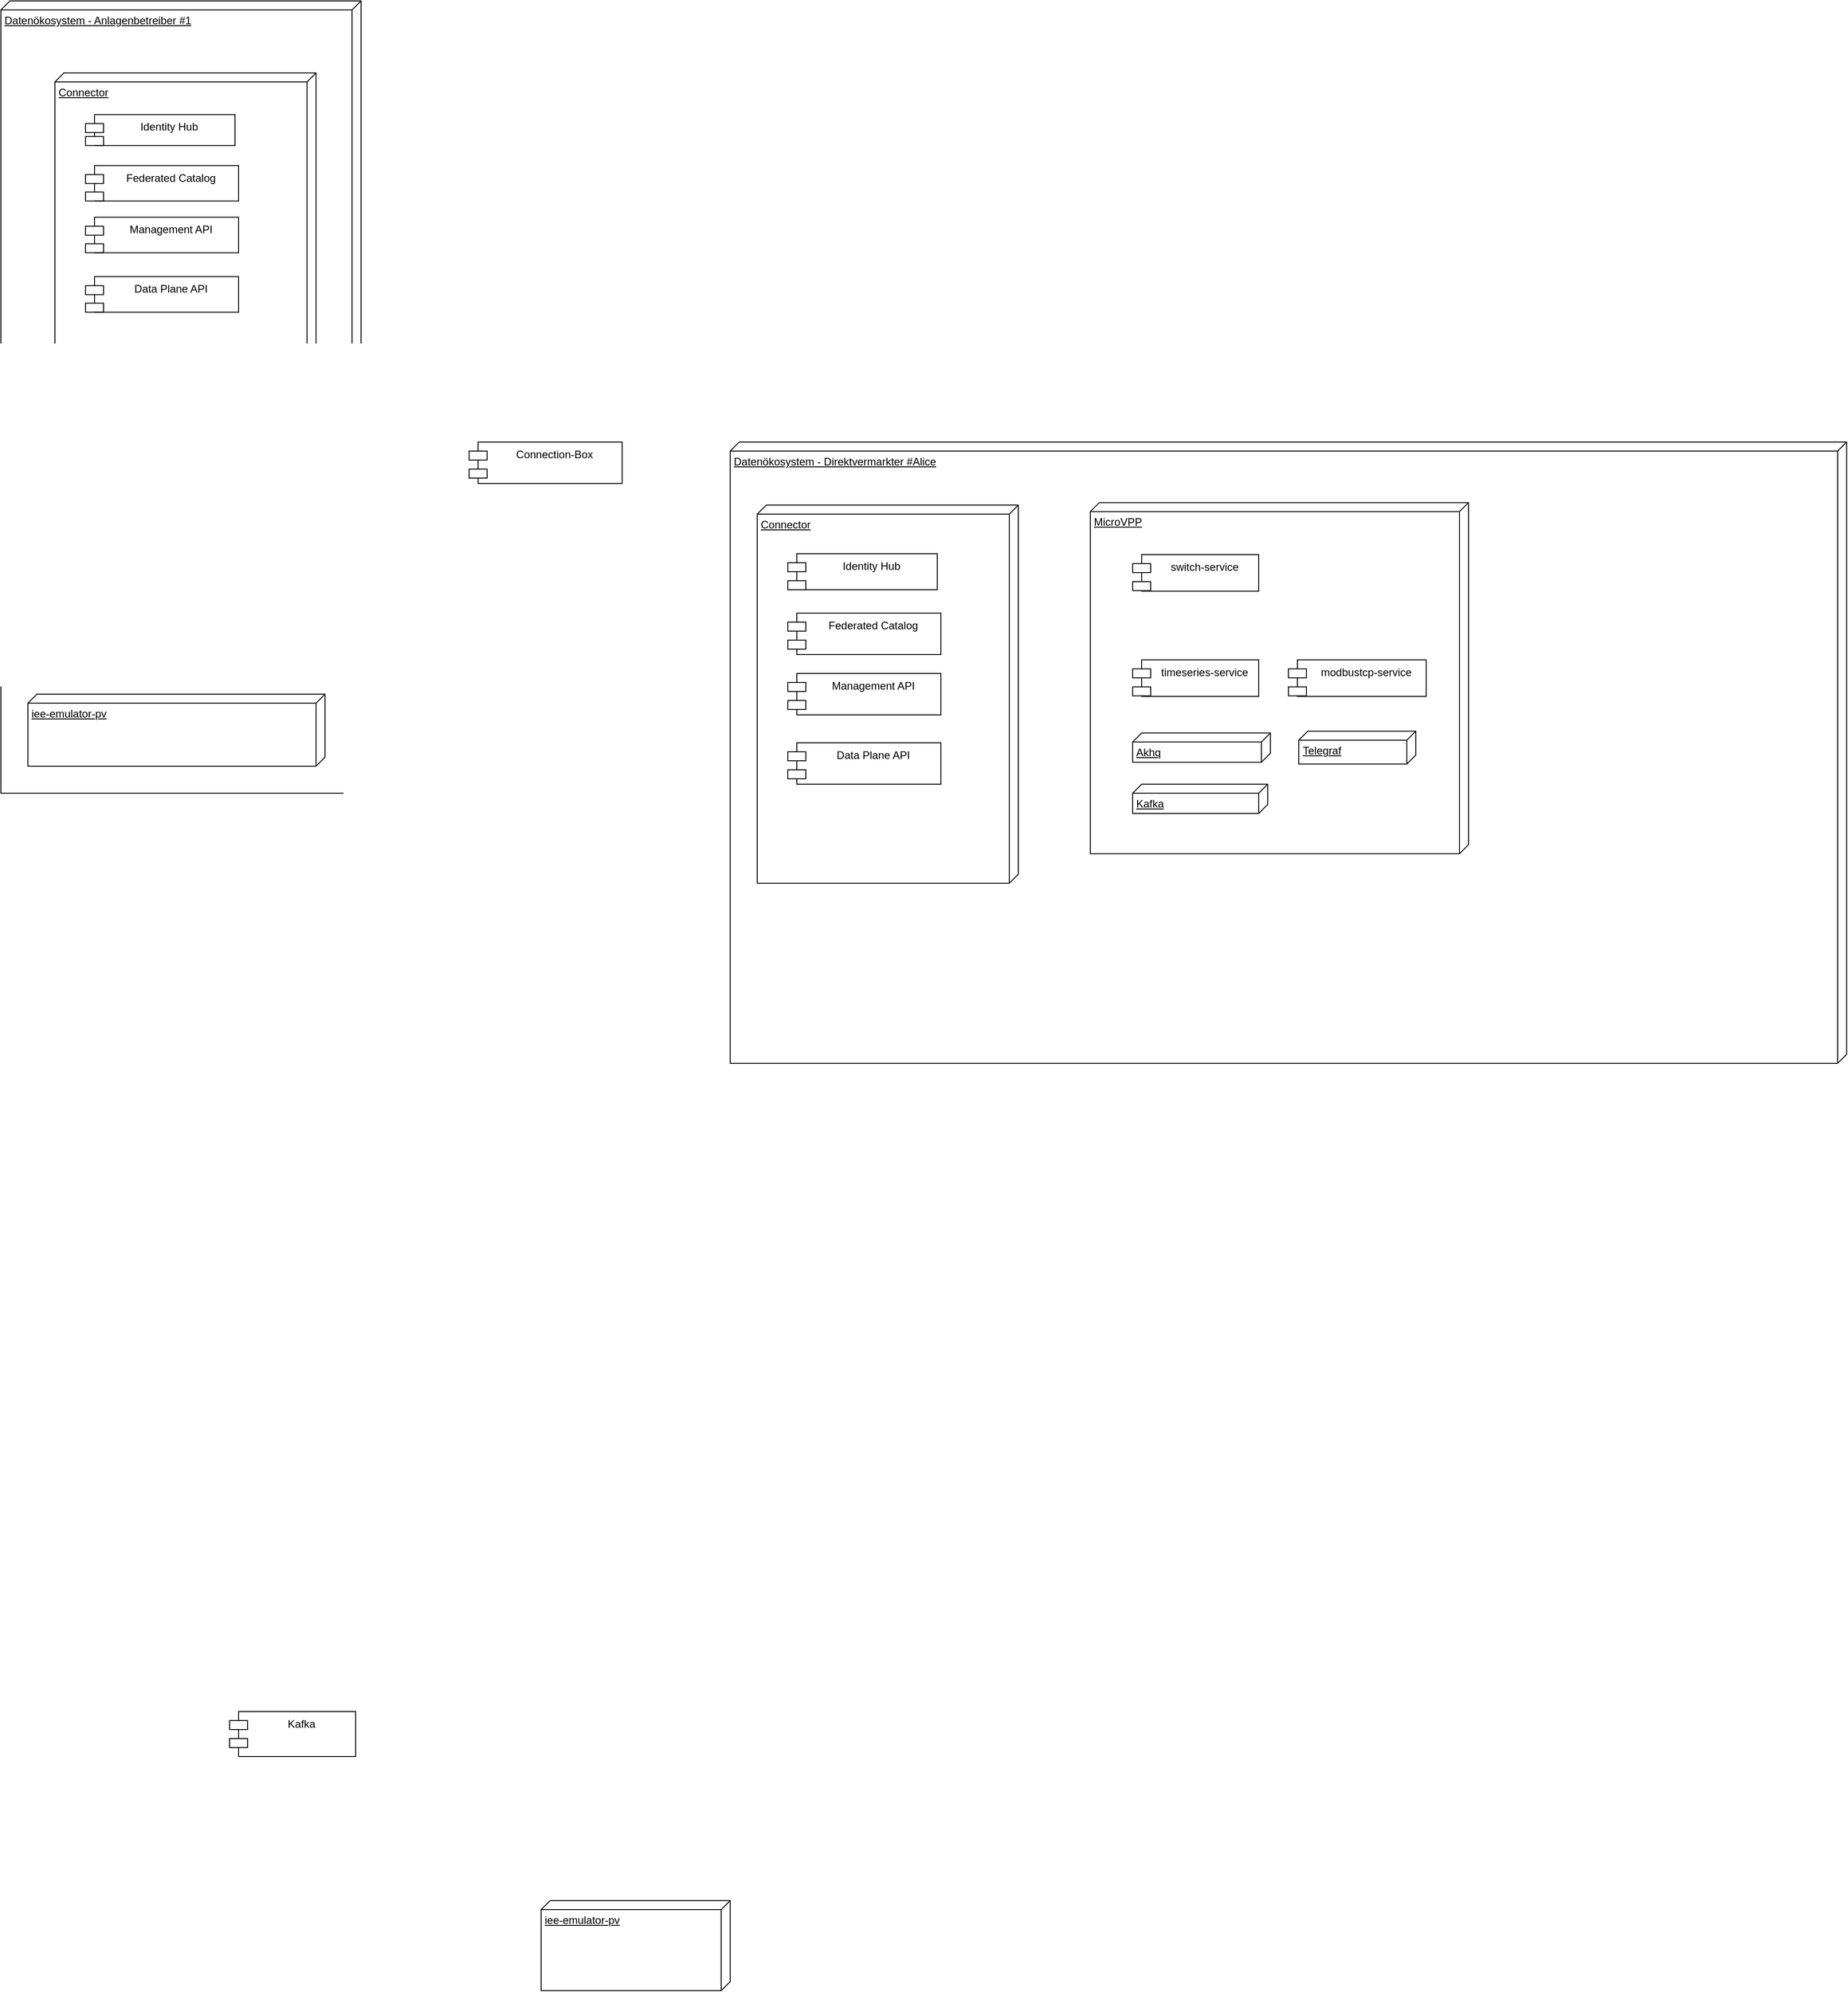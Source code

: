 <mxfile version="22.1.21" type="github">
  <diagram name="Seite-1" id="YvIIDkltpzDu5RlnCBpo">
    <mxGraphModel dx="2037" dy="2302" grid="1" gridSize="10" guides="1" tooltips="1" connect="1" arrows="1" fold="1" page="1" pageScale="1" pageWidth="827" pageHeight="1169" math="0" shadow="0">
      <root>
        <mxCell id="0" />
        <mxCell id="1" parent="0" />
        <mxCell id="GIrpE-bIgu7VbKGYVEwn-10" value="Kafka" style="shape=module;align=left;spacingLeft=20;align=center;verticalAlign=top;whiteSpace=wrap;html=1;" vertex="1" parent="1">
          <mxGeometry x="414" y="1800" width="140" height="50" as="geometry" />
        </mxCell>
        <mxCell id="GIrpE-bIgu7VbKGYVEwn-35" value="iee-emulator-pv" style="verticalAlign=top;align=left;spacingTop=8;spacingLeft=2;spacingRight=12;shape=cube;size=10;direction=south;fontStyle=4;html=1;whiteSpace=wrap;" vertex="1" parent="1">
          <mxGeometry x="760" y="2010" width="210" height="100" as="geometry" />
        </mxCell>
        <mxCell id="GIrpE-bIgu7VbKGYVEwn-53" value="" style="group" vertex="1" connectable="0" parent="1">
          <mxGeometry x="970" y="390" width="1240" height="690" as="geometry" />
        </mxCell>
        <mxCell id="GIrpE-bIgu7VbKGYVEwn-36" value="Datenökosystem - Direktvermarkter #Alice" style="verticalAlign=top;align=left;spacingTop=8;spacingLeft=2;spacingRight=12;shape=cube;size=10;direction=south;fontStyle=4;html=1;whiteSpace=wrap;" vertex="1" parent="GIrpE-bIgu7VbKGYVEwn-53">
          <mxGeometry width="1240" height="690" as="geometry" />
        </mxCell>
        <mxCell id="GIrpE-bIgu7VbKGYVEwn-24" value="" style="group" vertex="1" connectable="0" parent="GIrpE-bIgu7VbKGYVEwn-53">
          <mxGeometry x="400" y="55" width="420" height="390" as="geometry" />
        </mxCell>
        <mxCell id="GIrpE-bIgu7VbKGYVEwn-1" value="MicroVPP" style="verticalAlign=top;align=left;spacingTop=8;spacingLeft=2;spacingRight=12;shape=cube;size=10;direction=south;fontStyle=4;html=1;whiteSpace=wrap;" vertex="1" parent="GIrpE-bIgu7VbKGYVEwn-24">
          <mxGeometry y="12.19" width="420" height="390" as="geometry" />
        </mxCell>
        <mxCell id="GIrpE-bIgu7VbKGYVEwn-6" value="switch-service" style="shape=module;align=left;spacingLeft=20;align=center;verticalAlign=top;whiteSpace=wrap;html=1;" vertex="1" parent="GIrpE-bIgu7VbKGYVEwn-24">
          <mxGeometry x="47" y="70" width="140" height="40.625" as="geometry" />
        </mxCell>
        <mxCell id="GIrpE-bIgu7VbKGYVEwn-8" value="timeseries-service" style="shape=module;align=left;spacingLeft=20;align=center;verticalAlign=top;whiteSpace=wrap;html=1;" vertex="1" parent="GIrpE-bIgu7VbKGYVEwn-24">
          <mxGeometry x="47" y="186.875" width="140" height="40.625" as="geometry" />
        </mxCell>
        <mxCell id="GIrpE-bIgu7VbKGYVEwn-9" value="modbustcp-service" style="shape=module;align=left;spacingLeft=20;align=center;verticalAlign=top;whiteSpace=wrap;html=1;" vertex="1" parent="GIrpE-bIgu7VbKGYVEwn-24">
          <mxGeometry x="220" y="186.875" width="153" height="40.625" as="geometry" />
        </mxCell>
        <mxCell id="GIrpE-bIgu7VbKGYVEwn-12" value="Telegraf" style="verticalAlign=top;align=left;spacingTop=8;spacingLeft=2;spacingRight=12;shape=cube;size=10;direction=south;fontStyle=4;html=1;whiteSpace=wrap;" vertex="1" parent="GIrpE-bIgu7VbKGYVEwn-24">
          <mxGeometry x="231.5" y="266.094" width="130" height="36.562" as="geometry" />
        </mxCell>
        <mxCell id="GIrpE-bIgu7VbKGYVEwn-13" value="Akhq" style="verticalAlign=top;align=left;spacingTop=8;spacingLeft=2;spacingRight=12;shape=cube;size=10;direction=south;fontStyle=4;html=1;whiteSpace=wrap;" vertex="1" parent="GIrpE-bIgu7VbKGYVEwn-24">
          <mxGeometry x="47" y="268.125" width="153" height="32.5" as="geometry" />
        </mxCell>
        <mxCell id="GIrpE-bIgu7VbKGYVEwn-19" value="" style="group" vertex="1" connectable="0" parent="GIrpE-bIgu7VbKGYVEwn-24">
          <mxGeometry x="47" y="325" width="150" height="32.5" as="geometry" />
        </mxCell>
        <mxCell id="GIrpE-bIgu7VbKGYVEwn-11" value="Kafka" style="verticalAlign=top;align=left;spacingTop=8;spacingLeft=2;spacingRight=12;shape=cube;size=10;direction=south;fontStyle=4;html=1;whiteSpace=wrap;" vertex="1" parent="GIrpE-bIgu7VbKGYVEwn-19">
          <mxGeometry width="150" height="32.5" as="geometry" />
        </mxCell>
        <mxCell id="GIrpE-bIgu7VbKGYVEwn-52" value="" style="group" vertex="1" connectable="0" parent="GIrpE-bIgu7VbKGYVEwn-53">
          <mxGeometry x="30" y="70" width="290" height="420" as="geometry" />
        </mxCell>
        <mxCell id="GIrpE-bIgu7VbKGYVEwn-2" value="Connector" style="verticalAlign=top;align=left;spacingTop=8;spacingLeft=2;spacingRight=12;shape=cube;size=10;direction=south;fontStyle=4;html=1;whiteSpace=wrap;" vertex="1" parent="GIrpE-bIgu7VbKGYVEwn-52">
          <mxGeometry width="290" height="420" as="geometry" />
        </mxCell>
        <mxCell id="GIrpE-bIgu7VbKGYVEwn-46" value="Identity Hub" style="shape=module;align=left;spacingLeft=20;align=center;verticalAlign=top;whiteSpace=wrap;html=1;" vertex="1" parent="GIrpE-bIgu7VbKGYVEwn-52">
          <mxGeometry x="34" y="54" width="166" height="40" as="geometry" />
        </mxCell>
        <mxCell id="GIrpE-bIgu7VbKGYVEwn-47" value="Federated Catalog" style="shape=module;align=left;spacingLeft=20;align=center;verticalAlign=top;whiteSpace=wrap;html=1;" vertex="1" parent="GIrpE-bIgu7VbKGYVEwn-52">
          <mxGeometry x="34" y="120" width="170" height="46" as="geometry" />
        </mxCell>
        <mxCell id="GIrpE-bIgu7VbKGYVEwn-48" value="Management API" style="shape=module;align=left;spacingLeft=20;align=center;verticalAlign=top;whiteSpace=wrap;html=1;" vertex="1" parent="GIrpE-bIgu7VbKGYVEwn-52">
          <mxGeometry x="34" y="187" width="170" height="46" as="geometry" />
        </mxCell>
        <mxCell id="GIrpE-bIgu7VbKGYVEwn-49" value="Data Plane API" style="shape=module;align=left;spacingLeft=20;align=center;verticalAlign=top;whiteSpace=wrap;html=1;" vertex="1" parent="GIrpE-bIgu7VbKGYVEwn-52">
          <mxGeometry x="34" y="264" width="170" height="46" as="geometry" />
        </mxCell>
        <mxCell id="GIrpE-bIgu7VbKGYVEwn-55" value="Connection-Box" style="shape=module;align=left;spacingLeft=20;align=center;verticalAlign=top;whiteSpace=wrap;html=1;" vertex="1" parent="1">
          <mxGeometry x="680" y="390" width="170" height="46" as="geometry" />
        </mxCell>
        <mxCell id="GIrpE-bIgu7VbKGYVEwn-50" value="Datenökosystem - Anlagenbetreiber #1" style="verticalAlign=top;align=left;spacingTop=8;spacingLeft=2;spacingRight=12;shape=cube;size=10;direction=south;fontStyle=4;html=1;whiteSpace=wrap;" vertex="1" parent="1">
          <mxGeometry x="160" y="-100" width="400" height="880" as="geometry" />
        </mxCell>
        <mxCell id="GIrpE-bIgu7VbKGYVEwn-80" value="" style="group" vertex="1" connectable="0" parent="1">
          <mxGeometry x="220" y="-20" width="290" height="360" as="geometry" />
        </mxCell>
        <mxCell id="GIrpE-bIgu7VbKGYVEwn-75" value="Connector" style="verticalAlign=top;align=left;spacingTop=8;spacingLeft=2;spacingRight=12;shape=cube;size=10;direction=south;fontStyle=4;html=1;whiteSpace=wrap;" vertex="1" parent="GIrpE-bIgu7VbKGYVEwn-80">
          <mxGeometry width="290" height="360" as="geometry" />
        </mxCell>
        <mxCell id="GIrpE-bIgu7VbKGYVEwn-76" value="Identity Hub" style="shape=module;align=left;spacingLeft=20;align=center;verticalAlign=top;whiteSpace=wrap;html=1;" vertex="1" parent="GIrpE-bIgu7VbKGYVEwn-80">
          <mxGeometry x="34" y="46.286" width="166" height="34.286" as="geometry" />
        </mxCell>
        <mxCell id="GIrpE-bIgu7VbKGYVEwn-77" value="Federated Catalog" style="shape=module;align=left;spacingLeft=20;align=center;verticalAlign=top;whiteSpace=wrap;html=1;" vertex="1" parent="GIrpE-bIgu7VbKGYVEwn-80">
          <mxGeometry x="34" y="102.857" width="170" height="39.429" as="geometry" />
        </mxCell>
        <mxCell id="GIrpE-bIgu7VbKGYVEwn-78" value="Management API" style="shape=module;align=left;spacingLeft=20;align=center;verticalAlign=top;whiteSpace=wrap;html=1;" vertex="1" parent="GIrpE-bIgu7VbKGYVEwn-80">
          <mxGeometry x="34" y="160.286" width="170" height="39.429" as="geometry" />
        </mxCell>
        <mxCell id="GIrpE-bIgu7VbKGYVEwn-79" value="Data Plane API" style="shape=module;align=left;spacingLeft=20;align=center;verticalAlign=top;whiteSpace=wrap;html=1;" vertex="1" parent="GIrpE-bIgu7VbKGYVEwn-80">
          <mxGeometry x="34" y="226.286" width="170" height="39.429" as="geometry" />
        </mxCell>
        <mxCell id="GIrpE-bIgu7VbKGYVEwn-15" value="iee-emulator-pv" style="verticalAlign=top;align=left;spacingTop=8;spacingLeft=2;spacingRight=12;shape=cube;size=10;direction=south;fontStyle=4;html=1;whiteSpace=wrap;" vertex="1" parent="1">
          <mxGeometry x="190" y="670" width="330" height="80" as="geometry" />
        </mxCell>
      </root>
    </mxGraphModel>
  </diagram>
</mxfile>
